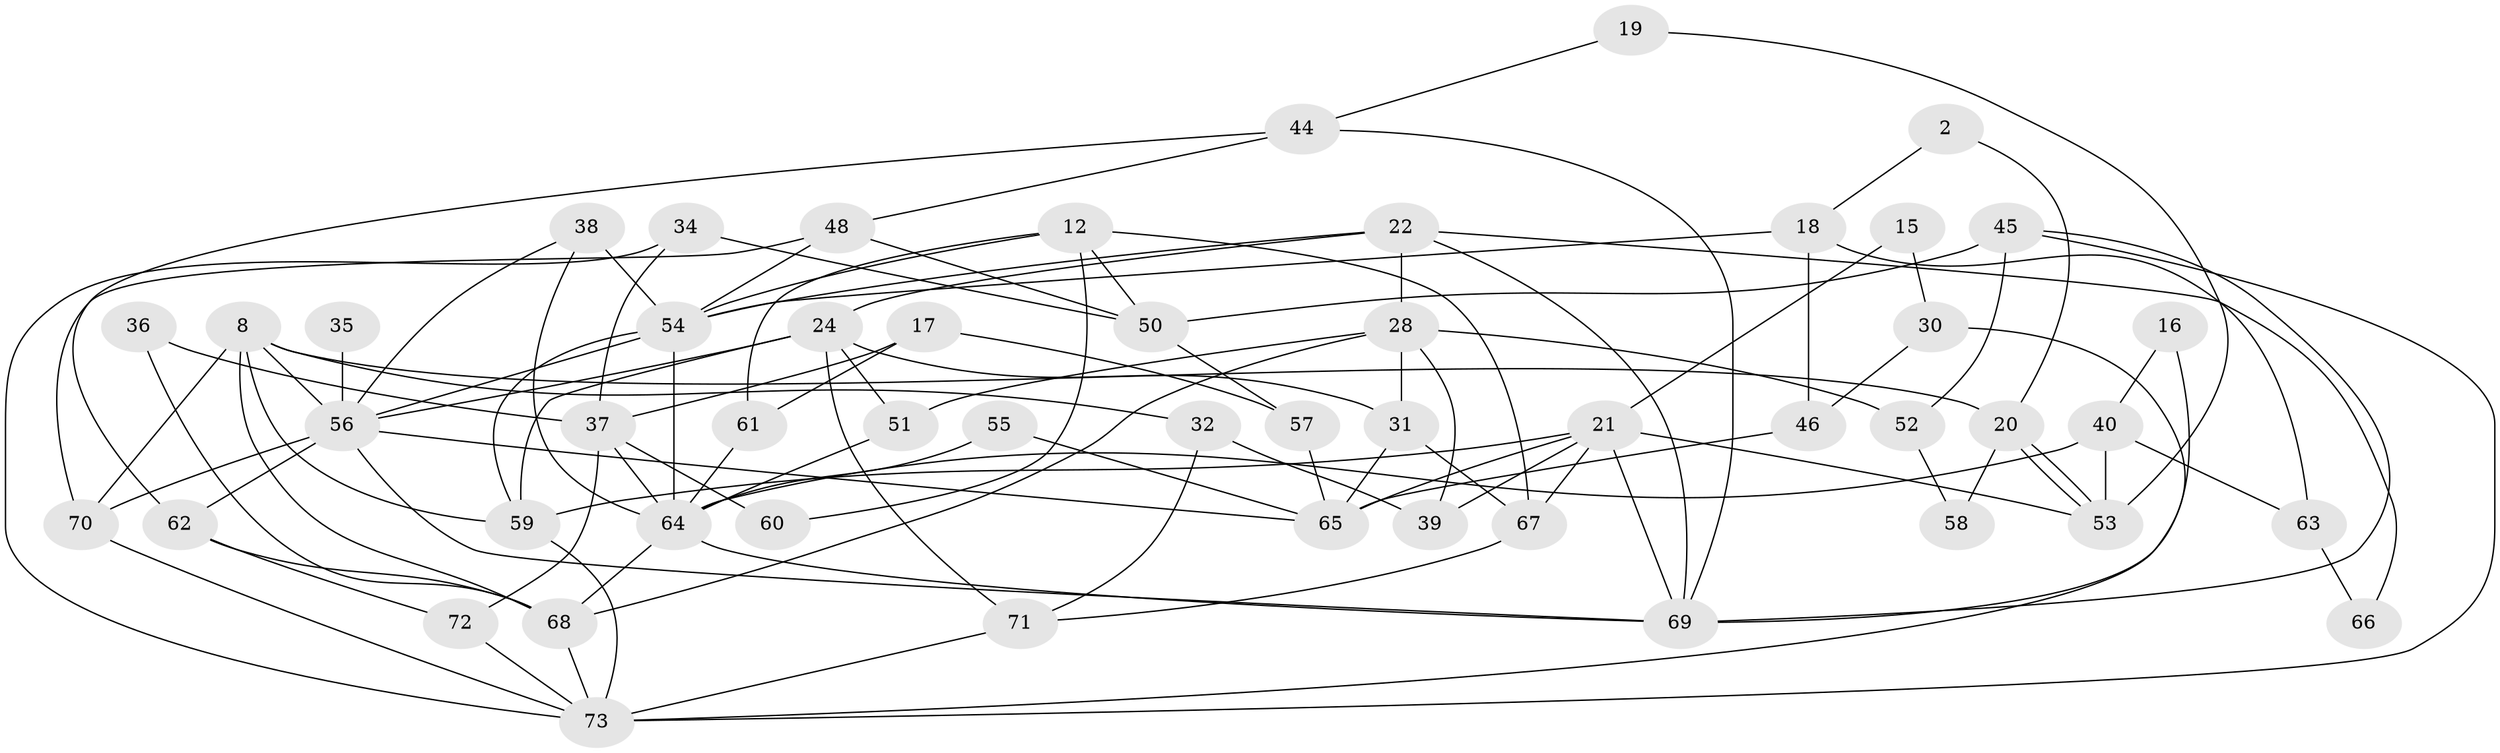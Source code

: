 // original degree distribution, {3: 0.3150684931506849, 2: 0.1643835616438356, 6: 0.1232876712328767, 4: 0.2054794520547945, 8: 0.0410958904109589, 5: 0.1095890410958904, 7: 0.0410958904109589}
// Generated by graph-tools (version 1.1) at 2025/52/03/04/25 21:52:37]
// undirected, 51 vertices, 106 edges
graph export_dot {
graph [start="1"]
  node [color=gray90,style=filled];
  2;
  8;
  12;
  15;
  16;
  17;
  18;
  19;
  20;
  21 [super="+9"];
  22 [super="+11"];
  24;
  28;
  30;
  31;
  32;
  34;
  35;
  36;
  37;
  38 [super="+33"];
  39;
  40 [super="+14"];
  44;
  45;
  46 [super="+29"];
  48;
  50;
  51;
  52;
  53;
  54 [super="+42+41"];
  55;
  56 [super="+43+25"];
  57;
  58;
  59 [super="+49"];
  60;
  61;
  62;
  63;
  64 [super="+26+5"];
  65;
  66;
  67 [super="+27"];
  68 [super="+47"];
  69 [super="+13"];
  70 [super="+7"];
  71;
  72;
  73;
  2 -- 20;
  2 -- 18;
  8 -- 56 [weight=2];
  8 -- 68;
  8 -- 20;
  8 -- 32;
  8 -- 70 [weight=2];
  8 -- 59;
  12 -- 67 [weight=2];
  12 -- 54 [weight=2];
  12 -- 50;
  12 -- 60;
  12 -- 61;
  15 -- 21;
  15 -- 30;
  16 -- 40;
  16 -- 69;
  17 -- 37;
  17 -- 61;
  17 -- 57;
  18 -- 46;
  18 -- 63;
  18 -- 54 [weight=2];
  19 -- 44;
  19 -- 53;
  20 -- 53;
  20 -- 53;
  20 -- 58;
  21 -- 53;
  21 -- 59 [weight=2];
  21 -- 67 [weight=2];
  21 -- 65;
  21 -- 39;
  21 -- 69;
  22 -- 24;
  22 -- 66;
  22 -- 69;
  22 -- 28;
  22 -- 54;
  24 -- 71;
  24 -- 31;
  24 -- 51;
  24 -- 56 [weight=2];
  24 -- 59;
  28 -- 51;
  28 -- 68;
  28 -- 31;
  28 -- 39;
  28 -- 52;
  30 -- 46;
  30 -- 73;
  31 -- 65;
  31 -- 67;
  32 -- 71;
  32 -- 39;
  34 -- 73;
  34 -- 50;
  34 -- 37;
  35 -- 56 [weight=2];
  36 -- 68;
  36 -- 37;
  37 -- 60;
  37 -- 72;
  37 -- 64;
  38 -- 54 [weight=3];
  38 -- 64;
  38 -- 56;
  40 -- 53 [weight=2];
  40 -- 64 [weight=3];
  40 -- 63;
  44 -- 48;
  44 -- 62;
  44 -- 69;
  45 -- 73;
  45 -- 50;
  45 -- 52;
  45 -- 69;
  46 -- 65 [weight=2];
  48 -- 50;
  48 -- 70;
  48 -- 54;
  50 -- 57;
  51 -- 64;
  52 -- 58;
  54 -- 64 [weight=2];
  54 -- 56;
  54 -- 59 [weight=2];
  55 -- 65;
  55 -- 64;
  56 -- 65;
  56 -- 70;
  56 -- 62;
  56 -- 69;
  57 -- 65;
  59 -- 73;
  61 -- 64;
  62 -- 72;
  62 -- 68;
  63 -- 66;
  64 -- 68 [weight=2];
  64 -- 69;
  67 -- 71;
  68 -- 73;
  70 -- 73;
  71 -- 73;
  72 -- 73;
}
